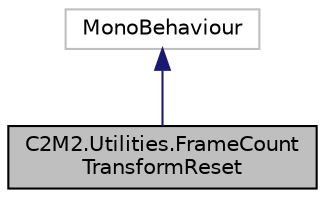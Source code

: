 digraph "C2M2.Utilities.FrameCountTransformReset"
{
 // LATEX_PDF_SIZE
  edge [fontname="Helvetica",fontsize="10",labelfontname="Helvetica",labelfontsize="10"];
  node [fontname="Helvetica",fontsize="10",shape=record];
  Node1 [label="C2M2.Utilities.FrameCount\lTransformReset",height=0.2,width=0.4,color="black", fillcolor="grey75", style="filled", fontcolor="black",tooltip="This resets the position, rotation of the object it's attached to at \"startFrame\"."];
  Node2 -> Node1 [dir="back",color="midnightblue",fontsize="10",style="solid",fontname="Helvetica"];
  Node2 [label="MonoBehaviour",height=0.2,width=0.4,color="grey75", fillcolor="white", style="filled",tooltip=" "];
}
